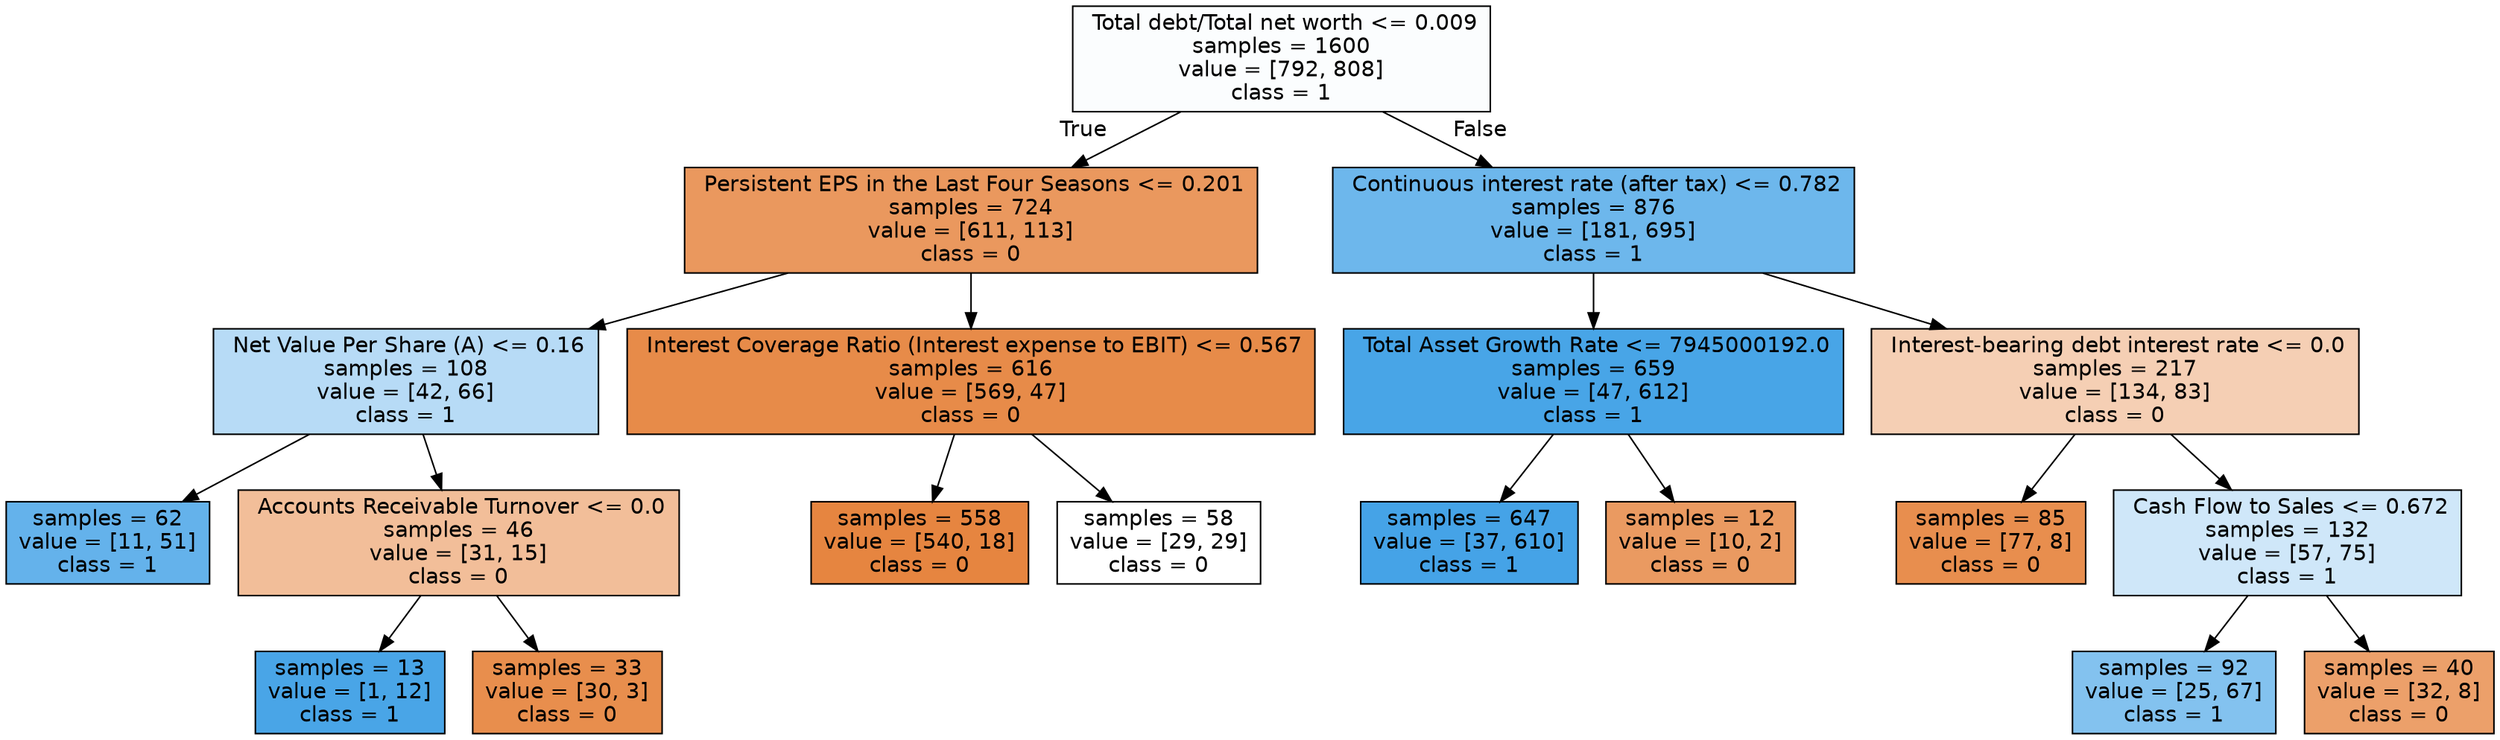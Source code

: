 digraph Tree {
node [shape=box, style="filled", color="black", fontname="helvetica"] ;
edge [fontname="helvetica"] ;
0 [label=" Total debt/Total net worth <= 0.009\nsamples = 1600\nvalue = [792, 808]\nclass = 1", fillcolor="#fbfdfe"] ;
1 [label=" Persistent EPS in the Last Four Seasons <= 0.201\nsamples = 724\nvalue = [611, 113]\nclass = 0", fillcolor="#ea985e"] ;
0 -> 1 [labeldistance=2.5, labelangle=45, headlabel="True"] ;
5 [label=" Net Value Per Share (A) <= 0.16\nsamples = 108\nvalue = [42, 66]\nclass = 1", fillcolor="#b7dbf6"] ;
1 -> 5 ;
15 [label="samples = 62\nvalue = [11, 51]\nclass = 1", fillcolor="#64b2eb"] ;
5 -> 15 ;
16 [label=" Accounts Receivable Turnover <= 0.0\nsamples = 46\nvalue = [31, 15]\nclass = 0", fillcolor="#f2be99"] ;
5 -> 16 ;
17 [label="samples = 13\nvalue = [1, 12]\nclass = 1", fillcolor="#49a5e7"] ;
16 -> 17 ;
18 [label="samples = 33\nvalue = [30, 3]\nclass = 0", fillcolor="#e88e4d"] ;
16 -> 18 ;
6 [label=" Interest Coverage Ratio (Interest expense to EBIT) <= 0.567\nsamples = 616\nvalue = [569, 47]\nclass = 0", fillcolor="#e78b49"] ;
1 -> 6 ;
9 [label="samples = 558\nvalue = [540, 18]\nclass = 0", fillcolor="#e68540"] ;
6 -> 9 ;
10 [label="samples = 58\nvalue = [29, 29]\nclass = 0", fillcolor="#ffffff"] ;
6 -> 10 ;
2 [label=" Continuous interest rate (after tax) <= 0.782\nsamples = 876\nvalue = [181, 695]\nclass = 1", fillcolor="#6db7ec"] ;
0 -> 2 [labeldistance=2.5, labelangle=-45, headlabel="False"] ;
3 [label=" Total Asset Growth Rate <= 7945000192.0\nsamples = 659\nvalue = [47, 612]\nclass = 1", fillcolor="#48a5e7"] ;
2 -> 3 ;
13 [label="samples = 647\nvalue = [37, 610]\nclass = 1", fillcolor="#45a3e7"] ;
3 -> 13 ;
14 [label="samples = 12\nvalue = [10, 2]\nclass = 0", fillcolor="#ea9a61"] ;
3 -> 14 ;
4 [label=" Interest-bearing debt interest rate <= 0.0\nsamples = 217\nvalue = [134, 83]\nclass = 0", fillcolor="#f5cfb4"] ;
2 -> 4 ;
7 [label="samples = 85\nvalue = [77, 8]\nclass = 0", fillcolor="#e88e4e"] ;
4 -> 7 ;
8 [label=" Cash Flow to Sales <= 0.672\nsamples = 132\nvalue = [57, 75]\nclass = 1", fillcolor="#cfe7f9"] ;
4 -> 8 ;
11 [label="samples = 92\nvalue = [25, 67]\nclass = 1", fillcolor="#83c2ef"] ;
8 -> 11 ;
12 [label="samples = 40\nvalue = [32, 8]\nclass = 0", fillcolor="#eca06a"] ;
8 -> 12 ;
}